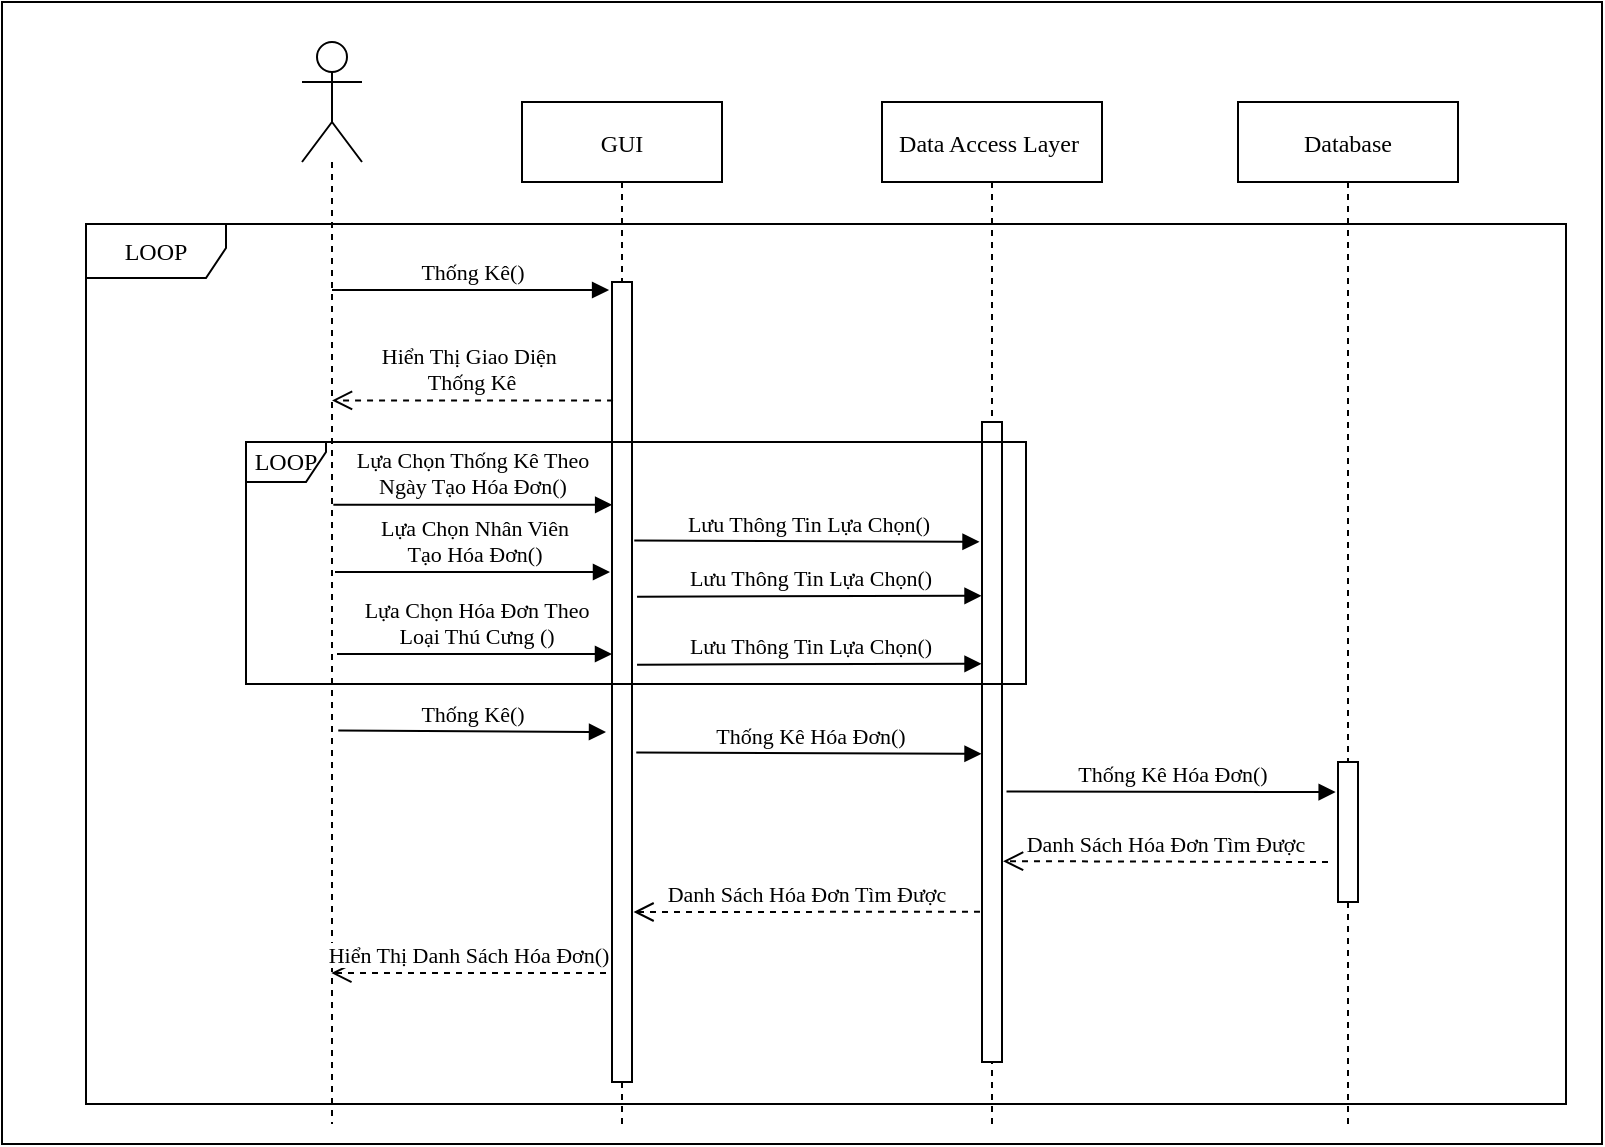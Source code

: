 <mxfile version="20.0.3" type="device"><diagram id="mBe-VG8i7p340mG9gmKE" name="Page-1"><mxGraphModel dx="1892" dy="456" grid="1" gridSize="10" guides="1" tooltips="1" connect="1" arrows="1" fold="1" page="1" pageScale="1" pageWidth="827" pageHeight="1169" math="0" shadow="0"><root><mxCell id="0"/><mxCell id="1" parent="0"/><mxCell id="7_WTgG8-rMNAtBISL9nM-1" value="" style="rounded=0;whiteSpace=wrap;html=1;fontFamily=Times New Roman;" parent="1" vertex="1"><mxGeometry x="-22" y="89" width="800" height="571" as="geometry"/></mxCell><mxCell id="7_WTgG8-rMNAtBISL9nM-35" value="LOOP" style="shape=umlFrame;whiteSpace=wrap;html=1;fontFamily=Times New Roman;width=70;height=27;" parent="1" vertex="1"><mxGeometry x="20" y="200" width="740" height="440" as="geometry"/></mxCell><mxCell id="7_WTgG8-rMNAtBISL9nM-3" value="GUI" style="shape=umlLifeline;perimeter=lifelinePerimeter;container=1;collapsible=0;recursiveResize=0;rounded=0;shadow=0;strokeWidth=1;fontFamily=Times New Roman;" parent="1" vertex="1"><mxGeometry x="238" y="139" width="100" height="511" as="geometry"/></mxCell><mxCell id="7_WTgG8-rMNAtBISL9nM-4" value="" style="points=[];perimeter=orthogonalPerimeter;rounded=0;shadow=0;strokeWidth=1;fontFamily=Times New Roman;" parent="7_WTgG8-rMNAtBISL9nM-3" vertex="1"><mxGeometry x="45" y="90" width="10" height="400" as="geometry"/></mxCell><mxCell id="7_WTgG8-rMNAtBISL9nM-6" value="Data Access Layer " style="shape=umlLifeline;perimeter=lifelinePerimeter;container=1;collapsible=0;recursiveResize=0;rounded=0;shadow=0;strokeWidth=1;size=40;fontFamily=Times New Roman;" parent="1" vertex="1"><mxGeometry x="418" y="139" width="110" height="511" as="geometry"/></mxCell><mxCell id="7_WTgG8-rMNAtBISL9nM-7" value="" style="points=[];perimeter=orthogonalPerimeter;rounded=0;shadow=0;strokeWidth=1;fontFamily=Times New Roman;" parent="7_WTgG8-rMNAtBISL9nM-6" vertex="1"><mxGeometry x="50" y="160" width="10" height="320" as="geometry"/></mxCell><mxCell id="7_WTgG8-rMNAtBISL9nM-8" value="Hiển Thị Giao Diện &#10;Thống Kê" style="verticalAlign=bottom;endArrow=open;dashed=1;endSize=8;shadow=0;strokeWidth=1;fontFamily=Times New Roman;exitX=0.053;exitY=0.148;exitDx=0;exitDy=0;exitPerimeter=0;" parent="1" source="7_WTgG8-rMNAtBISL9nM-4" target="7_WTgG8-rMNAtBISL9nM-10" edge="1"><mxGeometry relative="1" as="geometry"><mxPoint x="164" y="261.92" as="targetPoint"/><mxPoint x="283" y="262" as="sourcePoint"/></mxGeometry></mxCell><mxCell id="7_WTgG8-rMNAtBISL9nM-10" value="" style="shape=umlLifeline;participant=umlActor;perimeter=lifelinePerimeter;whiteSpace=wrap;html=1;container=1;collapsible=0;recursiveResize=0;verticalAlign=top;spacingTop=36;outlineConnect=0;size=60;fontFamily=Times New Roman;" parent="1" vertex="1"><mxGeometry x="128" y="109" width="30" height="541" as="geometry"/></mxCell><mxCell id="7_WTgG8-rMNAtBISL9nM-11" value="Database" style="shape=umlLifeline;perimeter=lifelinePerimeter;container=1;collapsible=0;recursiveResize=0;rounded=0;shadow=0;strokeWidth=1;fontFamily=Times New Roman;" parent="1" vertex="1"><mxGeometry x="596" y="139" width="110" height="511" as="geometry"/></mxCell><mxCell id="7_WTgG8-rMNAtBISL9nM-12" value="" style="points=[];perimeter=orthogonalPerimeter;rounded=0;shadow=0;strokeWidth=1;fontFamily=Times New Roman;" parent="7_WTgG8-rMNAtBISL9nM-11" vertex="1"><mxGeometry x="50" y="330" width="10" height="70" as="geometry"/></mxCell><mxCell id="7_WTgG8-rMNAtBISL9nM-13" value="Lựa Chọn Thống Kê Theo&lt;br&gt;Ngày Tạo Hóa Đơn()" style="html=1;verticalAlign=bottom;endArrow=block;rounded=0;strokeWidth=1;fontFamily=Times New Roman;entryX=-0.093;entryY=0.271;entryDx=0;entryDy=0;entryPerimeter=0;" parent="1" edge="1"><mxGeometry width="80" relative="1" as="geometry"><mxPoint x="143.667" y="340.4" as="sourcePoint"/><mxPoint x="283.07" y="340.4" as="targetPoint"/></mxGeometry></mxCell><mxCell id="7_WTgG8-rMNAtBISL9nM-14" value="Lưu Thông Tin Lựa Chọn()" style="html=1;verticalAlign=bottom;endArrow=block;rounded=0;strokeWidth=1;fontFamily=Times New Roman;entryX=-0.024;entryY=0.007;entryDx=0;entryDy=0;entryPerimeter=0;exitX=1.052;exitY=0.301;exitDx=0;exitDy=0;exitPerimeter=0;" parent="1" edge="1"><mxGeometry width="80" relative="1" as="geometry"><mxPoint x="295.52" y="386.34" as="sourcePoint"/><mxPoint x="467.76" y="385.911" as="targetPoint"/></mxGeometry></mxCell><mxCell id="7_WTgG8-rMNAtBISL9nM-21" value="Danh Sách Hóa Đơn Tìm Được" style="verticalAlign=bottom;endArrow=open;dashed=1;endSize=8;shadow=0;strokeWidth=1;entryX=0.952;entryY=0.689;entryDx=0;entryDy=0;entryPerimeter=0;fontFamily=Times New Roman;" parent="1" edge="1"><mxGeometry relative="1" as="geometry"><mxPoint x="478.52" y="518.58" as="targetPoint"/><mxPoint x="641" y="519" as="sourcePoint"/></mxGeometry></mxCell><mxCell id="7_WTgG8-rMNAtBISL9nM-24" value="Thống Kê()" style="html=1;verticalAlign=bottom;endArrow=block;rounded=0;strokeWidth=1;entryX=-0.145;entryY=0.01;entryDx=0;entryDy=0;entryPerimeter=0;fontFamily=Times New Roman;" parent="1" source="7_WTgG8-rMNAtBISL9nM-10" target="7_WTgG8-rMNAtBISL9nM-4" edge="1"><mxGeometry width="80" relative="1" as="geometry"><mxPoint x="152.81" y="298.16" as="sourcePoint"/><mxPoint x="292.76" y="298.16" as="targetPoint"/></mxGeometry></mxCell><mxCell id="7_WTgG8-rMNAtBISL9nM-25" value="Thống Kê Hóa Đơn()" style="html=1;verticalAlign=bottom;endArrow=block;rounded=0;strokeWidth=1;fontFamily=Times New Roman;exitX=1.326;exitY=0.315;exitDx=0;exitDy=0;exitPerimeter=0;entryX=-0.017;entryY=0.105;entryDx=0;entryDy=0;entryPerimeter=0;" parent="1" edge="1"><mxGeometry width="80" relative="1" as="geometry"><mxPoint x="480.26" y="483.7" as="sourcePoint"/><mxPoint x="644.83" y="484.05" as="targetPoint"/></mxGeometry></mxCell><mxCell id="7_WTgG8-rMNAtBISL9nM-34" value="Hiển Thị Danh Sách Hóa Đơn()" style="verticalAlign=bottom;endArrow=open;dashed=1;endSize=8;exitX=-0.3;exitY=0.781;shadow=0;strokeWidth=1;exitDx=0;exitDy=0;exitPerimeter=0;fontFamily=Times New Roman;" parent="1" edge="1"><mxGeometry relative="1" as="geometry"><mxPoint x="142.667" y="574.54" as="targetPoint"/><mxPoint x="280.0" y="574.54" as="sourcePoint"/></mxGeometry></mxCell><mxCell id="RWPcJqmpydWj1dMv0yby-1" value="Lựa Chọn Nhân Viên &lt;br&gt;Tạo Hóa Đơn()" style="html=1;verticalAlign=bottom;endArrow=block;rounded=0;strokeWidth=1;fontFamily=Times New Roman;" edge="1" parent="1"><mxGeometry width="80" relative="1" as="geometry"><mxPoint x="144.5" y="374" as="sourcePoint"/><mxPoint x="282" y="374" as="targetPoint"/></mxGeometry></mxCell><mxCell id="RWPcJqmpydWj1dMv0yby-2" value="Lựa Chọn Hóa Đơn Theo&lt;br&gt;Loại Thú Cưng ()" style="html=1;verticalAlign=bottom;endArrow=block;rounded=0;strokeWidth=1;fontFamily=Times New Roman;" edge="1" parent="1"><mxGeometry width="80" relative="1" as="geometry"><mxPoint x="145.5" y="415" as="sourcePoint"/><mxPoint x="283" y="415" as="targetPoint"/></mxGeometry></mxCell><mxCell id="RWPcJqmpydWj1dMv0yby-3" value="Lưu Thông Tin Lựa Chọn()" style="html=1;verticalAlign=bottom;endArrow=block;rounded=0;strokeWidth=1;fontFamily=Times New Roman;entryX=-0.024;entryY=0.007;entryDx=0;entryDy=0;entryPerimeter=0;exitX=1.014;exitY=0.38;exitDx=0;exitDy=0;exitPerimeter=0;" edge="1" parent="1"><mxGeometry width="80" relative="1" as="geometry"><mxPoint x="294.14" y="358.2" as="sourcePoint"/><mxPoint x="466.76" y="358.911" as="targetPoint"/></mxGeometry></mxCell><mxCell id="RWPcJqmpydWj1dMv0yby-4" value="Thống Kê Hóa Đơn()" style="html=1;verticalAlign=bottom;endArrow=block;rounded=0;strokeWidth=1;fontFamily=Times New Roman;entryX=-0.024;entryY=0.007;entryDx=0;entryDy=0;entryPerimeter=0;exitX=1.014;exitY=0.38;exitDx=0;exitDy=0;exitPerimeter=0;" edge="1" parent="1"><mxGeometry width="80" relative="1" as="geometry"><mxPoint x="295.14" y="464.2" as="sourcePoint"/><mxPoint x="467.76" y="464.911" as="targetPoint"/></mxGeometry></mxCell><mxCell id="RWPcJqmpydWj1dMv0yby-6" value="Lưu Thông Tin Lựa Chọn()" style="html=1;verticalAlign=bottom;endArrow=block;rounded=0;strokeWidth=1;fontFamily=Times New Roman;entryX=-0.024;entryY=0.007;entryDx=0;entryDy=0;entryPerimeter=0;exitX=1.052;exitY=0.301;exitDx=0;exitDy=0;exitPerimeter=0;" edge="1" parent="1"><mxGeometry width="80" relative="1" as="geometry"><mxPoint x="295.52" y="420.34" as="sourcePoint"/><mxPoint x="467.76" y="419.911" as="targetPoint"/></mxGeometry></mxCell><mxCell id="RWPcJqmpydWj1dMv0yby-7" value="Thống Kê()" style="html=1;verticalAlign=bottom;endArrow=block;rounded=0;strokeWidth=1;fontFamily=Times New Roman;exitX=1.014;exitY=0.38;exitDx=0;exitDy=0;exitPerimeter=0;" edge="1" parent="1"><mxGeometry width="80" relative="1" as="geometry"><mxPoint x="146.14" y="453.2" as="sourcePoint"/><mxPoint x="280" y="454" as="targetPoint"/></mxGeometry></mxCell><mxCell id="RWPcJqmpydWj1dMv0yby-8" value="Danh Sách Hóa Đơn Tìm Được" style="verticalAlign=bottom;endArrow=open;dashed=1;endSize=8;shadow=0;strokeWidth=1;entryX=0.952;entryY=0.689;entryDx=0;entryDy=0;entryPerimeter=0;fontFamily=Times New Roman;exitX=0.2;exitY=0.784;exitDx=0;exitDy=0;exitPerimeter=0;" edge="1" parent="1"><mxGeometry relative="1" as="geometry"><mxPoint x="293.76" y="544.0" as="targetPoint"/><mxPoint x="467" y="543.88" as="sourcePoint"/></mxGeometry></mxCell><mxCell id="RWPcJqmpydWj1dMv0yby-5" value="LOOP" style="shape=umlFrame;whiteSpace=wrap;html=1;fontFamily=Times New Roman;width=40;height=20;" vertex="1" parent="1"><mxGeometry x="100" y="309" width="390" height="121" as="geometry"/></mxCell></root></mxGraphModel></diagram></mxfile>